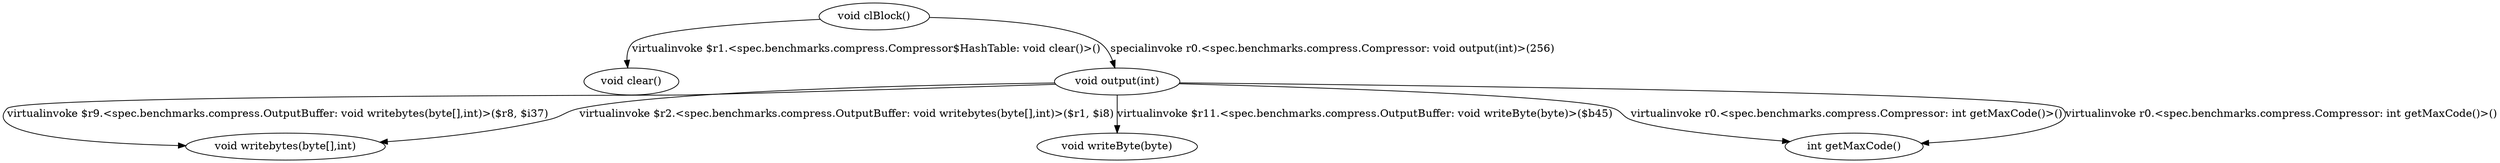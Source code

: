digraph g {
1[label="void clear()"]
0[label="void clBlock()"]
4[label="void writebytes(byte[],int)"]
2[label="void output(int)"]
3[label="void writeByte(byte)"]
5[label="int getMaxCode()"]
0->1[label="virtualinvoke $r1.<spec.benchmarks.compress.Compressor$HashTable: void clear()>()"]
0->2[label="specialinvoke r0.<spec.benchmarks.compress.Compressor: void output(int)>(256)"]
2->3[label="virtualinvoke $r11.<spec.benchmarks.compress.OutputBuffer: void writeByte(byte)>($b45)"]
2->4[label="virtualinvoke $r9.<spec.benchmarks.compress.OutputBuffer: void writebytes(byte[],int)>($r8, $i37)"]
2->4[label="virtualinvoke $r2.<spec.benchmarks.compress.OutputBuffer: void writebytes(byte[],int)>($r1, $i8)"]
2->5[label="virtualinvoke r0.<spec.benchmarks.compress.Compressor: int getMaxCode()>()"]
2->5[label="virtualinvoke r0.<spec.benchmarks.compress.Compressor: int getMaxCode()>()"]
}